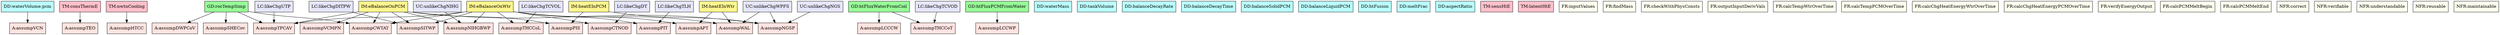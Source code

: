 digraph avsall {
	wVol -> assumpVCN;
	consThermECSCSMK -> assumpTEO;
	nwtnCoolingTMMK -> assumpHTCC;
	rocTempSimpRCMK -> assumpCWTAT;
	rocTempSimpRCMK -> assumpTPCAV;
	rocTempSimpRCMK -> assumpDWPCoV;
	rocTempSimpRCMK -> assumpSHECov;
	htFluxCMK -> assumpLCCCW;
	htFluxCMK -> assumpTHCCoT;
	htFluxPMK -> assumpLCCWP;
	eBalanceOnWtrRCMK -> assumpCWTAT;
	eBalanceOnWtrRCMK -> assumpTPCAV;
	eBalanceOnWtrRCMK -> assumpTHCCoL;
	eBalanceOnWtrRCMK -> assumpCTNOD;
	eBalanceOnWtrRCMK -> assumpSITWP;
	eBalanceOnWtrRCMK -> assumpWAL;
	eBalanceOnWtrRCMK -> assumpPIT;
	eBalanceOnWtrRCMK -> assumpNIHGBWP;
	eBalanceOnWtrRCMK -> assumpAPT;
	eBalanceOnPCMRCMK -> assumpCWTAT;
	eBalanceOnPCMRCMK -> assumpTPCAV;
	eBalanceOnPCMRCMK -> assumpSITWP;
	eBalanceOnPCMRCMK -> assumpPIS;
	eBalanceOnPCMRCMK -> assumpNIHGBWP;
	eBalanceOnPCMRCMK -> assumpVCMPN;
	eBalanceOnPCMRCMK -> assumpNGSP;
	heatEInWtrIMMK -> assumpWAL;
	heatEInWtrIMMK -> assumpAPT;
	heatEInPCMRCMK -> assumpPIS;
	heatEInPCMRCMK -> assumpNGSP;
	likeChgUTP -> assumpTPCAV;
	likeChgTCVOD -> assumpTHCCoT;
	likeChgTCVOL -> assumpTHCCoL;
	likeChgDT -> assumpCTNOD;
	likeChgDITPW -> assumpSITWP;
	likeChgTLH -> assumpPIT;
	unlikeChgWPFS -> assumpWAL;
	unlikeChgWPFS -> assumpNGSP;
	unlikeChgNIHG -> assumpNIHGBWP;
	unlikeChgNGS -> assumpNGSP;


	assumpTEO	[shape=box, color=black, style=filled, fillcolor=mistyrose, label="A:assumpTEO"];
	assumpHTCC	[shape=box, color=black, style=filled, fillcolor=mistyrose, label="A:assumpHTCC"];
	assumpCWTAT	[shape=box, color=black, style=filled, fillcolor=mistyrose, label="A:assumpCWTAT"];
	assumpTPCAV	[shape=box, color=black, style=filled, fillcolor=mistyrose, label="A:assumpTPCAV"];
	assumpDWPCoV	[shape=box, color=black, style=filled, fillcolor=mistyrose, label="A:assumpDWPCoV"];
	assumpSHECov	[shape=box, color=black, style=filled, fillcolor=mistyrose, label="A:assumpSHECov"];
	assumpLCCCW	[shape=box, color=black, style=filled, fillcolor=mistyrose, label="A:assumpLCCCW"];
	assumpTHCCoT	[shape=box, color=black, style=filled, fillcolor=mistyrose, label="A:assumpTHCCoT"];
	assumpTHCCoL	[shape=box, color=black, style=filled, fillcolor=mistyrose, label="A:assumpTHCCoL"];
	assumpLCCWP	[shape=box, color=black, style=filled, fillcolor=mistyrose, label="A:assumpLCCWP"];
	assumpCTNOD	[shape=box, color=black, style=filled, fillcolor=mistyrose, label="A:assumpCTNOD"];
	assumpSITWP	[shape=box, color=black, style=filled, fillcolor=mistyrose, label="A:assumpSITWP"];
	assumpPIS	[shape=box, color=black, style=filled, fillcolor=mistyrose, label="A:assumpPIS"];
	assumpWAL	[shape=box, color=black, style=filled, fillcolor=mistyrose, label="A:assumpWAL"];
	assumpPIT	[shape=box, color=black, style=filled, fillcolor=mistyrose, label="A:assumpPIT"];
	assumpNIHGBWP	[shape=box, color=black, style=filled, fillcolor=mistyrose, label="A:assumpNIHGBWP"];
	assumpVCMPN	[shape=box, color=black, style=filled, fillcolor=mistyrose, label="A:assumpVCMPN"];
	assumpNGSP	[shape=box, color=black, style=filled, fillcolor=mistyrose, label="A:assumpNGSP"];
	assumpAPT	[shape=box, color=black, style=filled, fillcolor=mistyrose, label="A:assumpAPT"];
	assumpVCN	[shape=box, color=black, style=filled, fillcolor=mistyrose, label="A:assumpVCN"];

	subgraph A {
	rank="same"
	{assumpTEO, assumpHTCC, assumpCWTAT, assumpTPCAV, assumpDWPCoV, assumpSHECov, assumpLCCCW, assumpTHCCoT, assumpTHCCoL, assumpLCCWP, assumpCTNOD, assumpSITWP, assumpPIS, assumpWAL, assumpPIT, assumpNIHGBWP, assumpVCMPN, assumpNGSP, assumpAPT, assumpVCN}
	}

	wMass	[shape=box, color=black, style=filled, fillcolor=paleturquoise1, label="DD:waterMass"];
	wVol	[shape=box, color=black, style=filled, fillcolor=paleturquoise1, label="DD:waterVolume.pcm"];
	tankVol	[shape=box, color=black, style=filled, fillcolor=paleturquoise1, label="DD:tankVolume"];
	tauW	[shape=box, color=black, style=filled, fillcolor=paleturquoise1, label="DD:balanceDecayRate"];
	eta	[shape=box, color=black, style=filled, fillcolor=paleturquoise1, label="DD:balanceDecayTime"];
	tauSP	[shape=box, color=black, style=filled, fillcolor=paleturquoise1, label="DD:balanceSolidPCM"];
	tauLP	[shape=box, color=black, style=filled, fillcolor=paleturquoise1, label="DD:balanceLiquidPCM"];
	htFusion	[shape=box, color=black, style=filled, fillcolor=paleturquoise1, label="DD:htFusion"];
	meltFrac	[shape=box, color=black, style=filled, fillcolor=paleturquoise1, label="DD:meltFrac"];
	aspectRatio	[shape=box, color=black, style=filled, fillcolor=paleturquoise1, label="DD:aspectRatio"];

	subgraph DD {
	rank="same"
	{wMass, wVol, tankVol, tauW, eta, tauSP, tauLP, htFusion, meltFrac, aspectRatio}
	}

	consThermECSCSMK	[shape=box, color=black, style=filled, fillcolor=pink, label="TM:consThermE"];
	sensHeatMK	[shape=box, color=black, style=filled, fillcolor=pink, label="TM:sensHtE"];
	latentHtETMMK	[shape=box, color=black, style=filled, fillcolor=pink, label="TM:latentHtE"];
	nwtnCoolingTMMK	[shape=box, color=black, style=filled, fillcolor=pink, label="TM:nwtnCooling"];

	subgraph TM {
	rank="same"
	{consThermECSCSMK, sensHeatMK, latentHtETMMK, nwtnCoolingTMMK}
	}

	rocTempSimpRCMK	[shape=box, color=black, style=filled, fillcolor=palegreen, label="GD:rocTempSimp"];
	htFluxCMK	[shape=box, color=black, style=filled, fillcolor=palegreen, label="GD:htFluxWaterFromCoil"];
	htFluxPMK	[shape=box, color=black, style=filled, fillcolor=palegreen, label="GD:htFluxPCMFromWater"];

	subgraph GD {
	rank="same"
	{rocTempSimpRCMK, htFluxCMK, htFluxPMK}
	}

	eBalanceOnWtrRCMK	[shape=box, color=black, style=filled, fillcolor=khaki1, label="IM:eBalanceOnWtr"];
	eBalanceOnPCMRCMK	[shape=box, color=black, style=filled, fillcolor=khaki1, label="IM:eBalanceOnPCM"];
	heatEInWtrIMMK	[shape=box, color=black, style=filled, fillcolor=khaki1, label="IM:heatEInWtr"];
	heatEInPCMRCMK	[shape=box, color=black, style=filled, fillcolor=khaki1, label="IM:heatEInPCM"];

	subgraph IM {
	rank="same"
	{eBalanceOnWtrRCMK, eBalanceOnPCMRCMK, heatEInWtrIMMK, heatEInPCMRCMK}
	}

	inputValues	[shape=box, color=black, style=filled, fillcolor=ivory, label="FR:inputValues"];
	findMass	[shape=box, color=black, style=filled, fillcolor=ivory, label="FR:findMass"];
	checkWithPhysConsts	[shape=box, color=black, style=filled, fillcolor=ivory, label="FR:checkWithPhysConsts"];
	outputInputDerivVals	[shape=box, color=black, style=filled, fillcolor=ivory, label="FR:outputInputDerivVals"];
	calcTempWtrOverTime	[shape=box, color=black, style=filled, fillcolor=ivory, label="FR:calcTempWtrOverTime"];
	calcTempPCMOverTime	[shape=box, color=black, style=filled, fillcolor=ivory, label="FR:calcTempPCMOverTime"];
	calcChgHeatEnergyWtrOverTime	[shape=box, color=black, style=filled, fillcolor=ivory, label="FR:calcChgHeatEnergyWtrOverTime"];
	calcChgHeatEnergyPCMOverTime	[shape=box, color=black, style=filled, fillcolor=ivory, label="FR:calcChgHeatEnergyPCMOverTime"];
	verifyEnergyOutput	[shape=box, color=black, style=filled, fillcolor=ivory, label="FR:verifyEnergyOutput"];
	calcPCMMeltBegin	[shape=box, color=black, style=filled, fillcolor=ivory, label="FR:calcPCMMeltBegin"];
	calcPCMMeltEnd	[shape=box, color=black, style=filled, fillcolor=ivory, label="FR:calcPCMMeltEnd"];
	correct	[shape=box, color=black, style=filled, fillcolor=ivory, label="NFR:correct"];
	verifiable	[shape=box, color=black, style=filled, fillcolor=ivory, label="NFR:verifiable"];
	understandable	[shape=box, color=black, style=filled, fillcolor=ivory, label="NFR:understandable"];
	reusable	[shape=box, color=black, style=filled, fillcolor=ivory, label="NFR:reusable"];
	maintainable	[shape=box, color=black, style=filled, fillcolor=ivory, label="NFR:maintainable"];

	subgraph FR {
	rank="same"
	{inputValues, findMass, checkWithPhysConsts, outputInputDerivVals, calcTempWtrOverTime, calcTempPCMOverTime, calcChgHeatEnergyWtrOverTime, calcChgHeatEnergyPCMOverTime, verifyEnergyOutput, calcPCMMeltBegin, calcPCMMeltEnd, correct, verifiable, understandable, reusable, maintainable}
	}

	likeChgUTP	[shape=box, color=black, style=filled, fillcolor=lavender, label="LC:likeChgUTP"];
	likeChgTCVOD	[shape=box, color=black, style=filled, fillcolor=lavender, label="LC:likeChgTCVOD"];
	likeChgTCVOL	[shape=box, color=black, style=filled, fillcolor=lavender, label="LC:likeChgTCVOL"];
	likeChgDT	[shape=box, color=black, style=filled, fillcolor=lavender, label="LC:likeChgDT"];
	likeChgDITPW	[shape=box, color=black, style=filled, fillcolor=lavender, label="LC:likeChgDITPW"];
	likeChgTLH	[shape=box, color=black, style=filled, fillcolor=lavender, label="LC:likeChgTLH"];
	unlikeChgWPFS	[shape=box, color=black, style=filled, fillcolor=lavender, label="UC:unlikeChgWPFS"];
	unlikeChgNIHG	[shape=box, color=black, style=filled, fillcolor=lavender, label="UC:unlikeChgNIHG"];
	unlikeChgNGS	[shape=box, color=black, style=filled, fillcolor=lavender, label="UC:unlikeChgNGS"];

	subgraph LC {
	rank="same"
	{likeChgUTP, likeChgTCVOD, likeChgTCVOL, likeChgDT, likeChgDITPW, likeChgTLH, unlikeChgWPFS, unlikeChgNIHG, unlikeChgNGS}
	}

}
